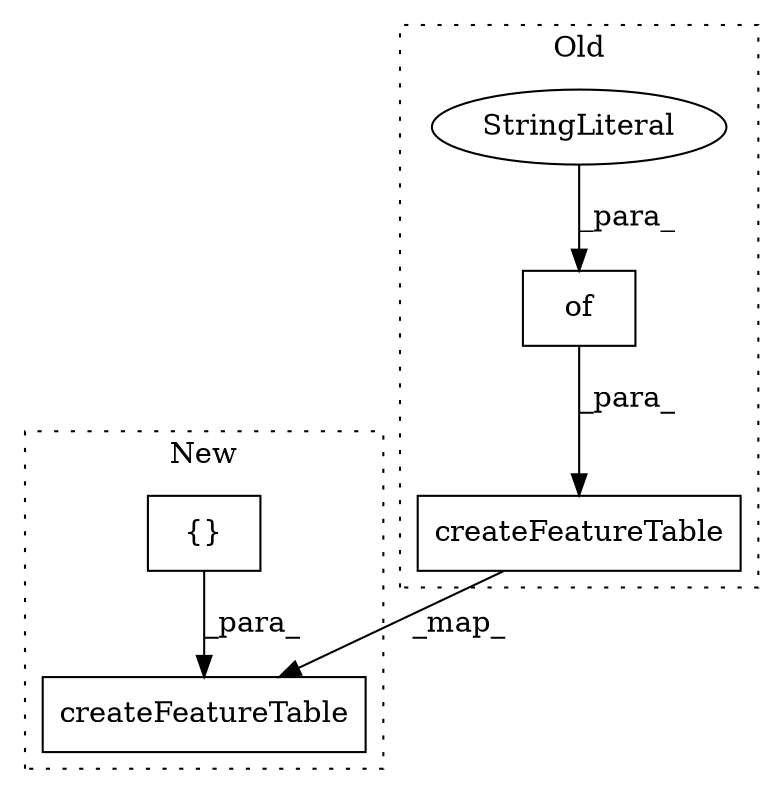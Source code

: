 digraph G {
subgraph cluster0 {
1 [label="createFeatureTable" a="32" s="4114,4309" l="19,1" shape="box"];
4 [label="of" a="32" s="4137,4253" l="3,1" shape="box"];
5 [label="StringLiteral" a="45" s="4191" l="6" shape="ellipse"];
label = "Old";
style="dotted";
}
subgraph cluster1 {
2 [label="createFeatureTable" a="32" s="1884,2122" l="19,1" shape="box"];
3 [label="{}" a="4" s="1912,2065" l="8,2" shape="box"];
label = "New";
style="dotted";
}
1 -> 2 [label="_map_"];
3 -> 2 [label="_para_"];
4 -> 1 [label="_para_"];
5 -> 4 [label="_para_"];
}